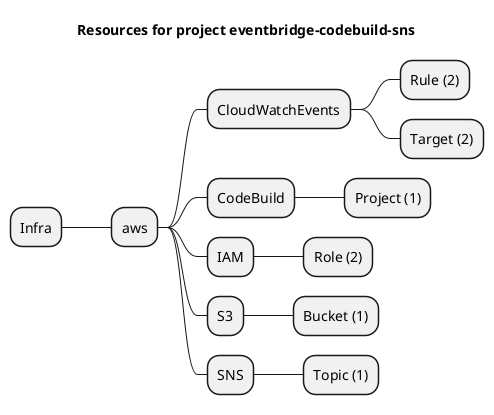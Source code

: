 @startmindmap
title Resources for project eventbridge-codebuild-sns
skinparam monochrome true
+ Infra
++ aws
+++ CloudWatchEvents
++++ Rule (2)
++++ Target (2)
+++ CodeBuild
++++ Project (1)
+++ IAM
++++ Role (2)
+++ S3
++++ Bucket (1)
+++ SNS
++++ Topic (1)
@endmindmap